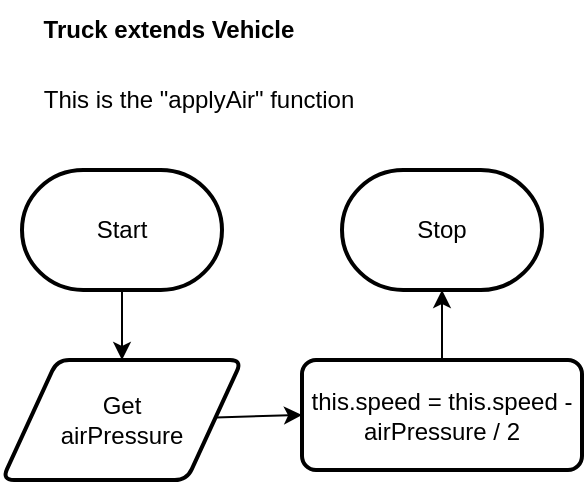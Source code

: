 <mxfile>
    <diagram id="5gMrNbhCcvMap2-kCo8e" name="Page-1">
        <mxGraphModel dx="1086" dy="354" grid="1" gridSize="5" guides="1" tooltips="1" connect="1" arrows="1" fold="1" page="1" pageScale="1" pageWidth="827" pageHeight="1169" math="0" shadow="0">
            <root>
                <mxCell id="0"/>
                <mxCell id="1" parent="0"/>
                <mxCell id="268" style="edgeStyle=none;html=1;entryX=0.5;entryY=0;entryDx=0;entryDy=0;fontSize=12;" parent="1" edge="1">
                    <mxGeometry relative="1" as="geometry">
                        <mxPoint x="370" y="340" as="sourcePoint"/>
                    </mxGeometry>
                </mxCell>
                <mxCell id="270" style="edgeStyle=none;html=1;fontSize=12;" parent="1" edge="1">
                    <mxGeometry relative="1" as="geometry">
                        <mxPoint x="408.5" y="410" as="sourcePoint"/>
                    </mxGeometry>
                </mxCell>
                <mxCell id="278" style="edgeStyle=none;html=1;entryX=0;entryY=0.5;entryDx=0;entryDy=0;fontSize=9;" parent="1" edge="1">
                    <mxGeometry relative="1" as="geometry">
                        <mxPoint x="559.5" y="210" as="sourcePoint"/>
                    </mxGeometry>
                </mxCell>
                <mxCell id="302" value="&lt;b&gt;Truck extends Vehicle&lt;br&gt;&lt;/b&gt;" style="text;html=1;align=center;verticalAlign=middle;resizable=0;points=[];autosize=1;strokeColor=none;fillColor=none;" parent="1" vertex="1">
                    <mxGeometry x="20" width="145" height="30" as="geometry"/>
                </mxCell>
                <mxCell id="426" style="edgeStyle=none;html=1;fontSize=12;" parent="1" target="423" edge="1">
                    <mxGeometry relative="1" as="geometry">
                        <mxPoint x="70" y="145" as="sourcePoint"/>
                    </mxGeometry>
                </mxCell>
                <mxCell id="420" value="This is the &quot;applyAir&quot; function" style="text;html=1;align=center;verticalAlign=middle;resizable=0;points=[];autosize=1;strokeColor=none;fillColor=none;" parent="1" vertex="1">
                    <mxGeometry x="20" y="35" width="175" height="30" as="geometry"/>
                </mxCell>
                <mxCell id="427" style="edgeStyle=none;html=1;entryX=0;entryY=0.5;entryDx=0;entryDy=0;fontSize=12;" parent="1" source="423" target="425" edge="1">
                    <mxGeometry relative="1" as="geometry"/>
                </mxCell>
                <mxCell id="423" value="&lt;font style=&quot;font-size: 12px;&quot;&gt;Get&lt;br&gt;airPressure&lt;/font&gt;" style="shape=parallelogram;html=1;strokeWidth=2;perimeter=parallelogramPerimeter;whiteSpace=wrap;rounded=1;arcSize=12;size=0.23;fontSize=11;" parent="1" vertex="1">
                    <mxGeometry x="10" y="180" width="120" height="60" as="geometry"/>
                </mxCell>
                <mxCell id="428" style="edgeStyle=none;html=1;entryX=0.5;entryY=1;entryDx=0;entryDy=0;entryPerimeter=0;fontSize=12;" parent="1" source="425" edge="1">
                    <mxGeometry relative="1" as="geometry">
                        <mxPoint x="230" y="145" as="targetPoint"/>
                    </mxGeometry>
                </mxCell>
                <mxCell id="425" value="this.speed = this.speed - airPressure / 2" style="rounded=1;whiteSpace=wrap;html=1;absoluteArcSize=1;arcSize=14;strokeWidth=2;fontSize=12;" parent="1" vertex="1">
                    <mxGeometry x="160" y="180" width="140" height="55" as="geometry"/>
                </mxCell>
                <mxCell id="429" value="Start" style="strokeWidth=2;html=1;shape=mxgraph.flowchart.terminator;whiteSpace=wrap;" vertex="1" parent="1">
                    <mxGeometry x="20" y="85" width="100" height="60" as="geometry"/>
                </mxCell>
                <mxCell id="430" value="Stop" style="strokeWidth=2;html=1;shape=mxgraph.flowchart.terminator;whiteSpace=wrap;" vertex="1" parent="1">
                    <mxGeometry x="180" y="85" width="100" height="60" as="geometry"/>
                </mxCell>
            </root>
        </mxGraphModel>
    </diagram>
</mxfile>